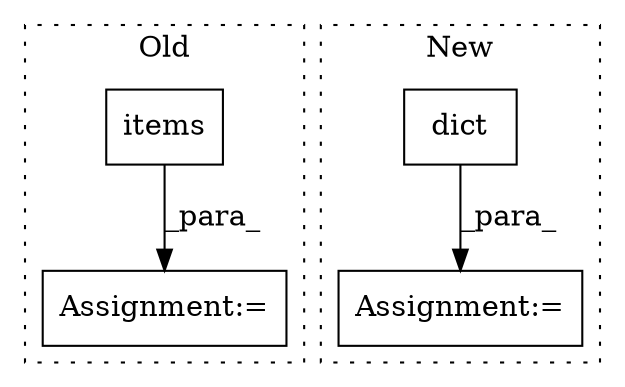 digraph G {
subgraph cluster0 {
1 [label="items" a="32" s="10425" l="7" shape="box"];
3 [label="Assignment:=" a="7" s="10407" l="70" shape="box"];
label = "Old";
style="dotted";
}
subgraph cluster1 {
2 [label="dict" a="32" s="10575,10601" l="5,1" shape="box"];
4 [label="Assignment:=" a="7" s="10574" l="1" shape="box"];
label = "New";
style="dotted";
}
1 -> 3 [label="_para_"];
2 -> 4 [label="_para_"];
}